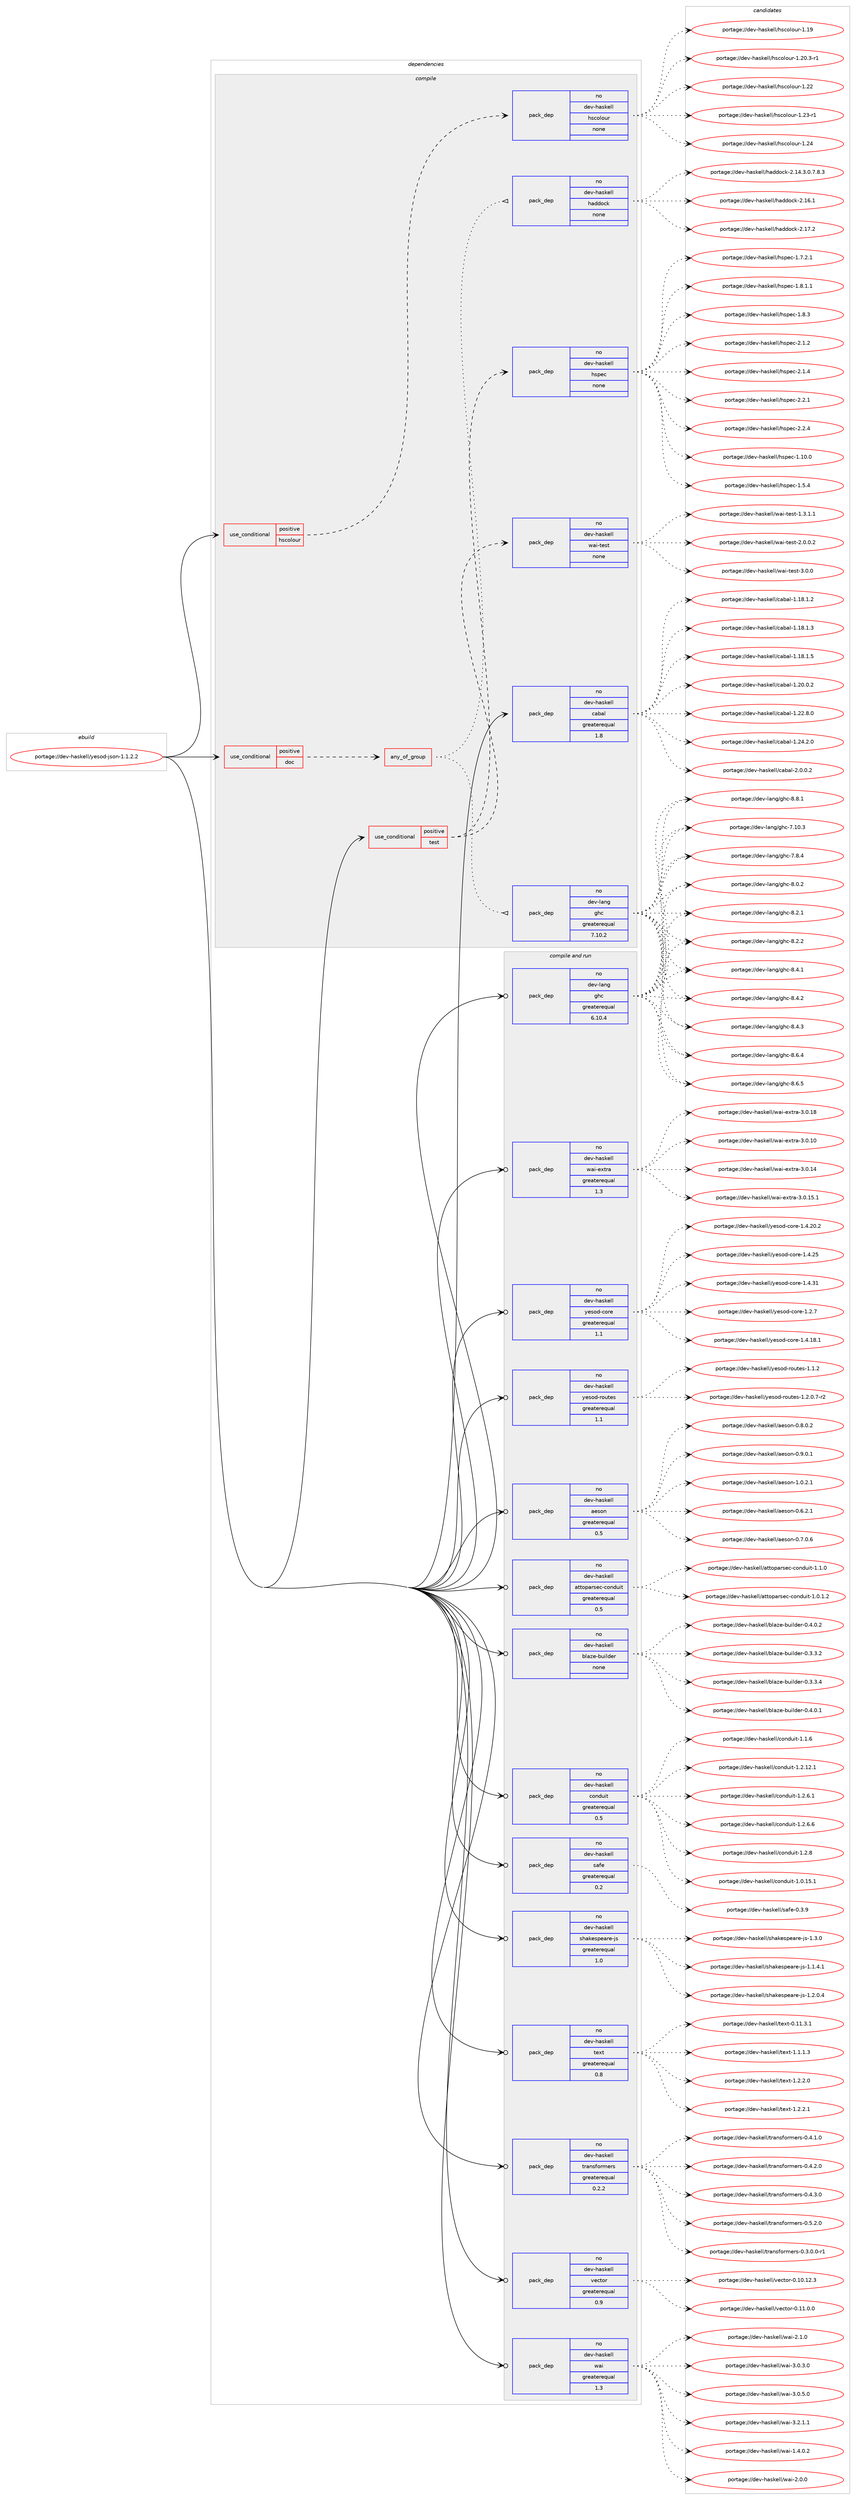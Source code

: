 digraph prolog {

# *************
# Graph options
# *************

newrank=true;
concentrate=true;
compound=true;
graph [rankdir=LR,fontname=Helvetica,fontsize=10,ranksep=1.5];#, ranksep=2.5, nodesep=0.2];
edge  [arrowhead=vee];
node  [fontname=Helvetica,fontsize=10];

# **********
# The ebuild
# **********

subgraph cluster_leftcol {
color=gray;
rank=same;
label=<<i>ebuild</i>>;
id [label="portage://dev-haskell/yesod-json-1.1.2.2", color=red, width=4, href="../dev-haskell/yesod-json-1.1.2.2.svg"];
}

# ****************
# The dependencies
# ****************

subgraph cluster_midcol {
color=gray;
label=<<i>dependencies</i>>;
subgraph cluster_compile {
fillcolor="#eeeeee";
style=filled;
label=<<i>compile</i>>;
subgraph cond17822 {
dependency84890 [label=<<TABLE BORDER="0" CELLBORDER="1" CELLSPACING="0" CELLPADDING="4"><TR><TD ROWSPAN="3" CELLPADDING="10">use_conditional</TD></TR><TR><TD>positive</TD></TR><TR><TD>doc</TD></TR></TABLE>>, shape=none, color=red];
subgraph any2623 {
dependency84891 [label=<<TABLE BORDER="0" CELLBORDER="1" CELLSPACING="0" CELLPADDING="4"><TR><TD CELLPADDING="10">any_of_group</TD></TR></TABLE>>, shape=none, color=red];subgraph pack64388 {
dependency84892 [label=<<TABLE BORDER="0" CELLBORDER="1" CELLSPACING="0" CELLPADDING="4" WIDTH="220"><TR><TD ROWSPAN="6" CELLPADDING="30">pack_dep</TD></TR><TR><TD WIDTH="110">no</TD></TR><TR><TD>dev-haskell</TD></TR><TR><TD>haddock</TD></TR><TR><TD>none</TD></TR><TR><TD></TD></TR></TABLE>>, shape=none, color=blue];
}
dependency84891:e -> dependency84892:w [weight=20,style="dotted",arrowhead="oinv"];
subgraph pack64389 {
dependency84893 [label=<<TABLE BORDER="0" CELLBORDER="1" CELLSPACING="0" CELLPADDING="4" WIDTH="220"><TR><TD ROWSPAN="6" CELLPADDING="30">pack_dep</TD></TR><TR><TD WIDTH="110">no</TD></TR><TR><TD>dev-lang</TD></TR><TR><TD>ghc</TD></TR><TR><TD>greaterequal</TD></TR><TR><TD>7.10.2</TD></TR></TABLE>>, shape=none, color=blue];
}
dependency84891:e -> dependency84893:w [weight=20,style="dotted",arrowhead="oinv"];
}
dependency84890:e -> dependency84891:w [weight=20,style="dashed",arrowhead="vee"];
}
id:e -> dependency84890:w [weight=20,style="solid",arrowhead="vee"];
subgraph cond17823 {
dependency84894 [label=<<TABLE BORDER="0" CELLBORDER="1" CELLSPACING="0" CELLPADDING="4"><TR><TD ROWSPAN="3" CELLPADDING="10">use_conditional</TD></TR><TR><TD>positive</TD></TR><TR><TD>hscolour</TD></TR></TABLE>>, shape=none, color=red];
subgraph pack64390 {
dependency84895 [label=<<TABLE BORDER="0" CELLBORDER="1" CELLSPACING="0" CELLPADDING="4" WIDTH="220"><TR><TD ROWSPAN="6" CELLPADDING="30">pack_dep</TD></TR><TR><TD WIDTH="110">no</TD></TR><TR><TD>dev-haskell</TD></TR><TR><TD>hscolour</TD></TR><TR><TD>none</TD></TR><TR><TD></TD></TR></TABLE>>, shape=none, color=blue];
}
dependency84894:e -> dependency84895:w [weight=20,style="dashed",arrowhead="vee"];
}
id:e -> dependency84894:w [weight=20,style="solid",arrowhead="vee"];
subgraph cond17824 {
dependency84896 [label=<<TABLE BORDER="0" CELLBORDER="1" CELLSPACING="0" CELLPADDING="4"><TR><TD ROWSPAN="3" CELLPADDING="10">use_conditional</TD></TR><TR><TD>positive</TD></TR><TR><TD>test</TD></TR></TABLE>>, shape=none, color=red];
subgraph pack64391 {
dependency84897 [label=<<TABLE BORDER="0" CELLBORDER="1" CELLSPACING="0" CELLPADDING="4" WIDTH="220"><TR><TD ROWSPAN="6" CELLPADDING="30">pack_dep</TD></TR><TR><TD WIDTH="110">no</TD></TR><TR><TD>dev-haskell</TD></TR><TR><TD>hspec</TD></TR><TR><TD>none</TD></TR><TR><TD></TD></TR></TABLE>>, shape=none, color=blue];
}
dependency84896:e -> dependency84897:w [weight=20,style="dashed",arrowhead="vee"];
subgraph pack64392 {
dependency84898 [label=<<TABLE BORDER="0" CELLBORDER="1" CELLSPACING="0" CELLPADDING="4" WIDTH="220"><TR><TD ROWSPAN="6" CELLPADDING="30">pack_dep</TD></TR><TR><TD WIDTH="110">no</TD></TR><TR><TD>dev-haskell</TD></TR><TR><TD>wai-test</TD></TR><TR><TD>none</TD></TR><TR><TD></TD></TR></TABLE>>, shape=none, color=blue];
}
dependency84896:e -> dependency84898:w [weight=20,style="dashed",arrowhead="vee"];
}
id:e -> dependency84896:w [weight=20,style="solid",arrowhead="vee"];
subgraph pack64393 {
dependency84899 [label=<<TABLE BORDER="0" CELLBORDER="1" CELLSPACING="0" CELLPADDING="4" WIDTH="220"><TR><TD ROWSPAN="6" CELLPADDING="30">pack_dep</TD></TR><TR><TD WIDTH="110">no</TD></TR><TR><TD>dev-haskell</TD></TR><TR><TD>cabal</TD></TR><TR><TD>greaterequal</TD></TR><TR><TD>1.8</TD></TR></TABLE>>, shape=none, color=blue];
}
id:e -> dependency84899:w [weight=20,style="solid",arrowhead="vee"];
}
subgraph cluster_compileandrun {
fillcolor="#eeeeee";
style=filled;
label=<<i>compile and run</i>>;
subgraph pack64394 {
dependency84900 [label=<<TABLE BORDER="0" CELLBORDER="1" CELLSPACING="0" CELLPADDING="4" WIDTH="220"><TR><TD ROWSPAN="6" CELLPADDING="30">pack_dep</TD></TR><TR><TD WIDTH="110">no</TD></TR><TR><TD>dev-haskell</TD></TR><TR><TD>aeson</TD></TR><TR><TD>greaterequal</TD></TR><TR><TD>0.5</TD></TR></TABLE>>, shape=none, color=blue];
}
id:e -> dependency84900:w [weight=20,style="solid",arrowhead="odotvee"];
subgraph pack64395 {
dependency84901 [label=<<TABLE BORDER="0" CELLBORDER="1" CELLSPACING="0" CELLPADDING="4" WIDTH="220"><TR><TD ROWSPAN="6" CELLPADDING="30">pack_dep</TD></TR><TR><TD WIDTH="110">no</TD></TR><TR><TD>dev-haskell</TD></TR><TR><TD>attoparsec-conduit</TD></TR><TR><TD>greaterequal</TD></TR><TR><TD>0.5</TD></TR></TABLE>>, shape=none, color=blue];
}
id:e -> dependency84901:w [weight=20,style="solid",arrowhead="odotvee"];
subgraph pack64396 {
dependency84902 [label=<<TABLE BORDER="0" CELLBORDER="1" CELLSPACING="0" CELLPADDING="4" WIDTH="220"><TR><TD ROWSPAN="6" CELLPADDING="30">pack_dep</TD></TR><TR><TD WIDTH="110">no</TD></TR><TR><TD>dev-haskell</TD></TR><TR><TD>blaze-builder</TD></TR><TR><TD>none</TD></TR><TR><TD></TD></TR></TABLE>>, shape=none, color=blue];
}
id:e -> dependency84902:w [weight=20,style="solid",arrowhead="odotvee"];
subgraph pack64397 {
dependency84903 [label=<<TABLE BORDER="0" CELLBORDER="1" CELLSPACING="0" CELLPADDING="4" WIDTH="220"><TR><TD ROWSPAN="6" CELLPADDING="30">pack_dep</TD></TR><TR><TD WIDTH="110">no</TD></TR><TR><TD>dev-haskell</TD></TR><TR><TD>conduit</TD></TR><TR><TD>greaterequal</TD></TR><TR><TD>0.5</TD></TR></TABLE>>, shape=none, color=blue];
}
id:e -> dependency84903:w [weight=20,style="solid",arrowhead="odotvee"];
subgraph pack64398 {
dependency84904 [label=<<TABLE BORDER="0" CELLBORDER="1" CELLSPACING="0" CELLPADDING="4" WIDTH="220"><TR><TD ROWSPAN="6" CELLPADDING="30">pack_dep</TD></TR><TR><TD WIDTH="110">no</TD></TR><TR><TD>dev-haskell</TD></TR><TR><TD>safe</TD></TR><TR><TD>greaterequal</TD></TR><TR><TD>0.2</TD></TR></TABLE>>, shape=none, color=blue];
}
id:e -> dependency84904:w [weight=20,style="solid",arrowhead="odotvee"];
subgraph pack64399 {
dependency84905 [label=<<TABLE BORDER="0" CELLBORDER="1" CELLSPACING="0" CELLPADDING="4" WIDTH="220"><TR><TD ROWSPAN="6" CELLPADDING="30">pack_dep</TD></TR><TR><TD WIDTH="110">no</TD></TR><TR><TD>dev-haskell</TD></TR><TR><TD>shakespeare-js</TD></TR><TR><TD>greaterequal</TD></TR><TR><TD>1.0</TD></TR></TABLE>>, shape=none, color=blue];
}
id:e -> dependency84905:w [weight=20,style="solid",arrowhead="odotvee"];
subgraph pack64400 {
dependency84906 [label=<<TABLE BORDER="0" CELLBORDER="1" CELLSPACING="0" CELLPADDING="4" WIDTH="220"><TR><TD ROWSPAN="6" CELLPADDING="30">pack_dep</TD></TR><TR><TD WIDTH="110">no</TD></TR><TR><TD>dev-haskell</TD></TR><TR><TD>text</TD></TR><TR><TD>greaterequal</TD></TR><TR><TD>0.8</TD></TR></TABLE>>, shape=none, color=blue];
}
id:e -> dependency84906:w [weight=20,style="solid",arrowhead="odotvee"];
subgraph pack64401 {
dependency84907 [label=<<TABLE BORDER="0" CELLBORDER="1" CELLSPACING="0" CELLPADDING="4" WIDTH="220"><TR><TD ROWSPAN="6" CELLPADDING="30">pack_dep</TD></TR><TR><TD WIDTH="110">no</TD></TR><TR><TD>dev-haskell</TD></TR><TR><TD>transformers</TD></TR><TR><TD>greaterequal</TD></TR><TR><TD>0.2.2</TD></TR></TABLE>>, shape=none, color=blue];
}
id:e -> dependency84907:w [weight=20,style="solid",arrowhead="odotvee"];
subgraph pack64402 {
dependency84908 [label=<<TABLE BORDER="0" CELLBORDER="1" CELLSPACING="0" CELLPADDING="4" WIDTH="220"><TR><TD ROWSPAN="6" CELLPADDING="30">pack_dep</TD></TR><TR><TD WIDTH="110">no</TD></TR><TR><TD>dev-haskell</TD></TR><TR><TD>vector</TD></TR><TR><TD>greaterequal</TD></TR><TR><TD>0.9</TD></TR></TABLE>>, shape=none, color=blue];
}
id:e -> dependency84908:w [weight=20,style="solid",arrowhead="odotvee"];
subgraph pack64403 {
dependency84909 [label=<<TABLE BORDER="0" CELLBORDER="1" CELLSPACING="0" CELLPADDING="4" WIDTH="220"><TR><TD ROWSPAN="6" CELLPADDING="30">pack_dep</TD></TR><TR><TD WIDTH="110">no</TD></TR><TR><TD>dev-haskell</TD></TR><TR><TD>wai</TD></TR><TR><TD>greaterequal</TD></TR><TR><TD>1.3</TD></TR></TABLE>>, shape=none, color=blue];
}
id:e -> dependency84909:w [weight=20,style="solid",arrowhead="odotvee"];
subgraph pack64404 {
dependency84910 [label=<<TABLE BORDER="0" CELLBORDER="1" CELLSPACING="0" CELLPADDING="4" WIDTH="220"><TR><TD ROWSPAN="6" CELLPADDING="30">pack_dep</TD></TR><TR><TD WIDTH="110">no</TD></TR><TR><TD>dev-haskell</TD></TR><TR><TD>wai-extra</TD></TR><TR><TD>greaterequal</TD></TR><TR><TD>1.3</TD></TR></TABLE>>, shape=none, color=blue];
}
id:e -> dependency84910:w [weight=20,style="solid",arrowhead="odotvee"];
subgraph pack64405 {
dependency84911 [label=<<TABLE BORDER="0" CELLBORDER="1" CELLSPACING="0" CELLPADDING="4" WIDTH="220"><TR><TD ROWSPAN="6" CELLPADDING="30">pack_dep</TD></TR><TR><TD WIDTH="110">no</TD></TR><TR><TD>dev-haskell</TD></TR><TR><TD>yesod-core</TD></TR><TR><TD>greaterequal</TD></TR><TR><TD>1.1</TD></TR></TABLE>>, shape=none, color=blue];
}
id:e -> dependency84911:w [weight=20,style="solid",arrowhead="odotvee"];
subgraph pack64406 {
dependency84912 [label=<<TABLE BORDER="0" CELLBORDER="1" CELLSPACING="0" CELLPADDING="4" WIDTH="220"><TR><TD ROWSPAN="6" CELLPADDING="30">pack_dep</TD></TR><TR><TD WIDTH="110">no</TD></TR><TR><TD>dev-haskell</TD></TR><TR><TD>yesod-routes</TD></TR><TR><TD>greaterequal</TD></TR><TR><TD>1.1</TD></TR></TABLE>>, shape=none, color=blue];
}
id:e -> dependency84912:w [weight=20,style="solid",arrowhead="odotvee"];
subgraph pack64407 {
dependency84913 [label=<<TABLE BORDER="0" CELLBORDER="1" CELLSPACING="0" CELLPADDING="4" WIDTH="220"><TR><TD ROWSPAN="6" CELLPADDING="30">pack_dep</TD></TR><TR><TD WIDTH="110">no</TD></TR><TR><TD>dev-lang</TD></TR><TR><TD>ghc</TD></TR><TR><TD>greaterequal</TD></TR><TR><TD>6.10.4</TD></TR></TABLE>>, shape=none, color=blue];
}
id:e -> dependency84913:w [weight=20,style="solid",arrowhead="odotvee"];
}
subgraph cluster_run {
fillcolor="#eeeeee";
style=filled;
label=<<i>run</i>>;
}
}

# **************
# The candidates
# **************

subgraph cluster_choices {
rank=same;
color=gray;
label=<<i>candidates</i>>;

subgraph choice64388 {
color=black;
nodesep=1;
choiceportage1001011184510497115107101108108471049710010011199107455046495246514648465546564651 [label="portage://dev-haskell/haddock-2.14.3.0.7.8.3", color=red, width=4,href="../dev-haskell/haddock-2.14.3.0.7.8.3.svg"];
choiceportage100101118451049711510710110810847104971001001119910745504649544649 [label="portage://dev-haskell/haddock-2.16.1", color=red, width=4,href="../dev-haskell/haddock-2.16.1.svg"];
choiceportage100101118451049711510710110810847104971001001119910745504649554650 [label="portage://dev-haskell/haddock-2.17.2", color=red, width=4,href="../dev-haskell/haddock-2.17.2.svg"];
dependency84892:e -> choiceportage1001011184510497115107101108108471049710010011199107455046495246514648465546564651:w [style=dotted,weight="100"];
dependency84892:e -> choiceportage100101118451049711510710110810847104971001001119910745504649544649:w [style=dotted,weight="100"];
dependency84892:e -> choiceportage100101118451049711510710110810847104971001001119910745504649554650:w [style=dotted,weight="100"];
}
subgraph choice64389 {
color=black;
nodesep=1;
choiceportage1001011184510897110103471031049945554649484651 [label="portage://dev-lang/ghc-7.10.3", color=red, width=4,href="../dev-lang/ghc-7.10.3.svg"];
choiceportage10010111845108971101034710310499455546564652 [label="portage://dev-lang/ghc-7.8.4", color=red, width=4,href="../dev-lang/ghc-7.8.4.svg"];
choiceportage10010111845108971101034710310499455646484650 [label="portage://dev-lang/ghc-8.0.2", color=red, width=4,href="../dev-lang/ghc-8.0.2.svg"];
choiceportage10010111845108971101034710310499455646504649 [label="portage://dev-lang/ghc-8.2.1", color=red, width=4,href="../dev-lang/ghc-8.2.1.svg"];
choiceportage10010111845108971101034710310499455646504650 [label="portage://dev-lang/ghc-8.2.2", color=red, width=4,href="../dev-lang/ghc-8.2.2.svg"];
choiceportage10010111845108971101034710310499455646524649 [label="portage://dev-lang/ghc-8.4.1", color=red, width=4,href="../dev-lang/ghc-8.4.1.svg"];
choiceportage10010111845108971101034710310499455646524650 [label="portage://dev-lang/ghc-8.4.2", color=red, width=4,href="../dev-lang/ghc-8.4.2.svg"];
choiceportage10010111845108971101034710310499455646524651 [label="portage://dev-lang/ghc-8.4.3", color=red, width=4,href="../dev-lang/ghc-8.4.3.svg"];
choiceportage10010111845108971101034710310499455646544652 [label="portage://dev-lang/ghc-8.6.4", color=red, width=4,href="../dev-lang/ghc-8.6.4.svg"];
choiceportage10010111845108971101034710310499455646544653 [label="portage://dev-lang/ghc-8.6.5", color=red, width=4,href="../dev-lang/ghc-8.6.5.svg"];
choiceportage10010111845108971101034710310499455646564649 [label="portage://dev-lang/ghc-8.8.1", color=red, width=4,href="../dev-lang/ghc-8.8.1.svg"];
dependency84893:e -> choiceportage1001011184510897110103471031049945554649484651:w [style=dotted,weight="100"];
dependency84893:e -> choiceportage10010111845108971101034710310499455546564652:w [style=dotted,weight="100"];
dependency84893:e -> choiceportage10010111845108971101034710310499455646484650:w [style=dotted,weight="100"];
dependency84893:e -> choiceportage10010111845108971101034710310499455646504649:w [style=dotted,weight="100"];
dependency84893:e -> choiceportage10010111845108971101034710310499455646504650:w [style=dotted,weight="100"];
dependency84893:e -> choiceportage10010111845108971101034710310499455646524649:w [style=dotted,weight="100"];
dependency84893:e -> choiceportage10010111845108971101034710310499455646524650:w [style=dotted,weight="100"];
dependency84893:e -> choiceportage10010111845108971101034710310499455646524651:w [style=dotted,weight="100"];
dependency84893:e -> choiceportage10010111845108971101034710310499455646544652:w [style=dotted,weight="100"];
dependency84893:e -> choiceportage10010111845108971101034710310499455646544653:w [style=dotted,weight="100"];
dependency84893:e -> choiceportage10010111845108971101034710310499455646564649:w [style=dotted,weight="100"];
}
subgraph choice64390 {
color=black;
nodesep=1;
choiceportage100101118451049711510710110810847104115991111081111171144549464957 [label="portage://dev-haskell/hscolour-1.19", color=red, width=4,href="../dev-haskell/hscolour-1.19.svg"];
choiceportage10010111845104971151071011081084710411599111108111117114454946504846514511449 [label="portage://dev-haskell/hscolour-1.20.3-r1", color=red, width=4,href="../dev-haskell/hscolour-1.20.3-r1.svg"];
choiceportage100101118451049711510710110810847104115991111081111171144549465050 [label="portage://dev-haskell/hscolour-1.22", color=red, width=4,href="../dev-haskell/hscolour-1.22.svg"];
choiceportage1001011184510497115107101108108471041159911110811111711445494650514511449 [label="portage://dev-haskell/hscolour-1.23-r1", color=red, width=4,href="../dev-haskell/hscolour-1.23-r1.svg"];
choiceportage100101118451049711510710110810847104115991111081111171144549465052 [label="portage://dev-haskell/hscolour-1.24", color=red, width=4,href="../dev-haskell/hscolour-1.24.svg"];
dependency84895:e -> choiceportage100101118451049711510710110810847104115991111081111171144549464957:w [style=dotted,weight="100"];
dependency84895:e -> choiceportage10010111845104971151071011081084710411599111108111117114454946504846514511449:w [style=dotted,weight="100"];
dependency84895:e -> choiceportage100101118451049711510710110810847104115991111081111171144549465050:w [style=dotted,weight="100"];
dependency84895:e -> choiceportage1001011184510497115107101108108471041159911110811111711445494650514511449:w [style=dotted,weight="100"];
dependency84895:e -> choiceportage100101118451049711510710110810847104115991111081111171144549465052:w [style=dotted,weight="100"];
}
subgraph choice64391 {
color=black;
nodesep=1;
choiceportage1001011184510497115107101108108471041151121019945494649484648 [label="portage://dev-haskell/hspec-1.10.0", color=red, width=4,href="../dev-haskell/hspec-1.10.0.svg"];
choiceportage10010111845104971151071011081084710411511210199454946534652 [label="portage://dev-haskell/hspec-1.5.4", color=red, width=4,href="../dev-haskell/hspec-1.5.4.svg"];
choiceportage100101118451049711510710110810847104115112101994549465546504649 [label="portage://dev-haskell/hspec-1.7.2.1", color=red, width=4,href="../dev-haskell/hspec-1.7.2.1.svg"];
choiceportage100101118451049711510710110810847104115112101994549465646494649 [label="portage://dev-haskell/hspec-1.8.1.1", color=red, width=4,href="../dev-haskell/hspec-1.8.1.1.svg"];
choiceportage10010111845104971151071011081084710411511210199454946564651 [label="portage://dev-haskell/hspec-1.8.3", color=red, width=4,href="../dev-haskell/hspec-1.8.3.svg"];
choiceportage10010111845104971151071011081084710411511210199455046494650 [label="portage://dev-haskell/hspec-2.1.2", color=red, width=4,href="../dev-haskell/hspec-2.1.2.svg"];
choiceportage10010111845104971151071011081084710411511210199455046494652 [label="portage://dev-haskell/hspec-2.1.4", color=red, width=4,href="../dev-haskell/hspec-2.1.4.svg"];
choiceportage10010111845104971151071011081084710411511210199455046504649 [label="portage://dev-haskell/hspec-2.2.1", color=red, width=4,href="../dev-haskell/hspec-2.2.1.svg"];
choiceportage10010111845104971151071011081084710411511210199455046504652 [label="portage://dev-haskell/hspec-2.2.4", color=red, width=4,href="../dev-haskell/hspec-2.2.4.svg"];
dependency84897:e -> choiceportage1001011184510497115107101108108471041151121019945494649484648:w [style=dotted,weight="100"];
dependency84897:e -> choiceportage10010111845104971151071011081084710411511210199454946534652:w [style=dotted,weight="100"];
dependency84897:e -> choiceportage100101118451049711510710110810847104115112101994549465546504649:w [style=dotted,weight="100"];
dependency84897:e -> choiceportage100101118451049711510710110810847104115112101994549465646494649:w [style=dotted,weight="100"];
dependency84897:e -> choiceportage10010111845104971151071011081084710411511210199454946564651:w [style=dotted,weight="100"];
dependency84897:e -> choiceportage10010111845104971151071011081084710411511210199455046494650:w [style=dotted,weight="100"];
dependency84897:e -> choiceportage10010111845104971151071011081084710411511210199455046494652:w [style=dotted,weight="100"];
dependency84897:e -> choiceportage10010111845104971151071011081084710411511210199455046504649:w [style=dotted,weight="100"];
dependency84897:e -> choiceportage10010111845104971151071011081084710411511210199455046504652:w [style=dotted,weight="100"];
}
subgraph choice64392 {
color=black;
nodesep=1;
choiceportage10010111845104971151071011081084711997105451161011151164549465146494649 [label="portage://dev-haskell/wai-test-1.3.1.1", color=red, width=4,href="../dev-haskell/wai-test-1.3.1.1.svg"];
choiceportage10010111845104971151071011081084711997105451161011151164550464846484650 [label="portage://dev-haskell/wai-test-2.0.0.2", color=red, width=4,href="../dev-haskell/wai-test-2.0.0.2.svg"];
choiceportage1001011184510497115107101108108471199710545116101115116455146484648 [label="portage://dev-haskell/wai-test-3.0.0", color=red, width=4,href="../dev-haskell/wai-test-3.0.0.svg"];
dependency84898:e -> choiceportage10010111845104971151071011081084711997105451161011151164549465146494649:w [style=dotted,weight="100"];
dependency84898:e -> choiceportage10010111845104971151071011081084711997105451161011151164550464846484650:w [style=dotted,weight="100"];
dependency84898:e -> choiceportage1001011184510497115107101108108471199710545116101115116455146484648:w [style=dotted,weight="100"];
}
subgraph choice64393 {
color=black;
nodesep=1;
choiceportage10010111845104971151071011081084799979897108454946495646494650 [label="portage://dev-haskell/cabal-1.18.1.2", color=red, width=4,href="../dev-haskell/cabal-1.18.1.2.svg"];
choiceportage10010111845104971151071011081084799979897108454946495646494651 [label="portage://dev-haskell/cabal-1.18.1.3", color=red, width=4,href="../dev-haskell/cabal-1.18.1.3.svg"];
choiceportage10010111845104971151071011081084799979897108454946495646494653 [label="portage://dev-haskell/cabal-1.18.1.5", color=red, width=4,href="../dev-haskell/cabal-1.18.1.5.svg"];
choiceportage10010111845104971151071011081084799979897108454946504846484650 [label="portage://dev-haskell/cabal-1.20.0.2", color=red, width=4,href="../dev-haskell/cabal-1.20.0.2.svg"];
choiceportage10010111845104971151071011081084799979897108454946505046564648 [label="portage://dev-haskell/cabal-1.22.8.0", color=red, width=4,href="../dev-haskell/cabal-1.22.8.0.svg"];
choiceportage10010111845104971151071011081084799979897108454946505246504648 [label="portage://dev-haskell/cabal-1.24.2.0", color=red, width=4,href="../dev-haskell/cabal-1.24.2.0.svg"];
choiceportage100101118451049711510710110810847999798971084550464846484650 [label="portage://dev-haskell/cabal-2.0.0.2", color=red, width=4,href="../dev-haskell/cabal-2.0.0.2.svg"];
dependency84899:e -> choiceportage10010111845104971151071011081084799979897108454946495646494650:w [style=dotted,weight="100"];
dependency84899:e -> choiceportage10010111845104971151071011081084799979897108454946495646494651:w [style=dotted,weight="100"];
dependency84899:e -> choiceportage10010111845104971151071011081084799979897108454946495646494653:w [style=dotted,weight="100"];
dependency84899:e -> choiceportage10010111845104971151071011081084799979897108454946504846484650:w [style=dotted,weight="100"];
dependency84899:e -> choiceportage10010111845104971151071011081084799979897108454946505046564648:w [style=dotted,weight="100"];
dependency84899:e -> choiceportage10010111845104971151071011081084799979897108454946505246504648:w [style=dotted,weight="100"];
dependency84899:e -> choiceportage100101118451049711510710110810847999798971084550464846484650:w [style=dotted,weight="100"];
}
subgraph choice64394 {
color=black;
nodesep=1;
choiceportage100101118451049711510710110810847971011151111104548465446504649 [label="portage://dev-haskell/aeson-0.6.2.1", color=red, width=4,href="../dev-haskell/aeson-0.6.2.1.svg"];
choiceportage100101118451049711510710110810847971011151111104548465546484654 [label="portage://dev-haskell/aeson-0.7.0.6", color=red, width=4,href="../dev-haskell/aeson-0.7.0.6.svg"];
choiceportage100101118451049711510710110810847971011151111104548465646484650 [label="portage://dev-haskell/aeson-0.8.0.2", color=red, width=4,href="../dev-haskell/aeson-0.8.0.2.svg"];
choiceportage100101118451049711510710110810847971011151111104548465746484649 [label="portage://dev-haskell/aeson-0.9.0.1", color=red, width=4,href="../dev-haskell/aeson-0.9.0.1.svg"];
choiceportage100101118451049711510710110810847971011151111104549464846504649 [label="portage://dev-haskell/aeson-1.0.2.1", color=red, width=4,href="../dev-haskell/aeson-1.0.2.1.svg"];
dependency84900:e -> choiceportage100101118451049711510710110810847971011151111104548465446504649:w [style=dotted,weight="100"];
dependency84900:e -> choiceportage100101118451049711510710110810847971011151111104548465546484654:w [style=dotted,weight="100"];
dependency84900:e -> choiceportage100101118451049711510710110810847971011151111104548465646484650:w [style=dotted,weight="100"];
dependency84900:e -> choiceportage100101118451049711510710110810847971011151111104548465746484649:w [style=dotted,weight="100"];
dependency84900:e -> choiceportage100101118451049711510710110810847971011151111104549464846504649:w [style=dotted,weight="100"];
}
subgraph choice64395 {
color=black;
nodesep=1;
choiceportage10010111845104971151071011081084797116116111112971141151019945991111101001171051164549464846494650 [label="portage://dev-haskell/attoparsec-conduit-1.0.1.2", color=red, width=4,href="../dev-haskell/attoparsec-conduit-1.0.1.2.svg"];
choiceportage1001011184510497115107101108108479711611611111297114115101994599111110100117105116454946494648 [label="portage://dev-haskell/attoparsec-conduit-1.1.0", color=red, width=4,href="../dev-haskell/attoparsec-conduit-1.1.0.svg"];
dependency84901:e -> choiceportage10010111845104971151071011081084797116116111112971141151019945991111101001171051164549464846494650:w [style=dotted,weight="100"];
dependency84901:e -> choiceportage1001011184510497115107101108108479711611611111297114115101994599111110100117105116454946494648:w [style=dotted,weight="100"];
}
subgraph choice64396 {
color=black;
nodesep=1;
choiceportage100101118451049711510710110810847981089712210145981171051081001011144548465146514650 [label="portage://dev-haskell/blaze-builder-0.3.3.2", color=red, width=4,href="../dev-haskell/blaze-builder-0.3.3.2.svg"];
choiceportage100101118451049711510710110810847981089712210145981171051081001011144548465146514652 [label="portage://dev-haskell/blaze-builder-0.3.3.4", color=red, width=4,href="../dev-haskell/blaze-builder-0.3.3.4.svg"];
choiceportage100101118451049711510710110810847981089712210145981171051081001011144548465246484649 [label="portage://dev-haskell/blaze-builder-0.4.0.1", color=red, width=4,href="../dev-haskell/blaze-builder-0.4.0.1.svg"];
choiceportage100101118451049711510710110810847981089712210145981171051081001011144548465246484650 [label="portage://dev-haskell/blaze-builder-0.4.0.2", color=red, width=4,href="../dev-haskell/blaze-builder-0.4.0.2.svg"];
dependency84902:e -> choiceportage100101118451049711510710110810847981089712210145981171051081001011144548465146514650:w [style=dotted,weight="100"];
dependency84902:e -> choiceportage100101118451049711510710110810847981089712210145981171051081001011144548465146514652:w [style=dotted,weight="100"];
dependency84902:e -> choiceportage100101118451049711510710110810847981089712210145981171051081001011144548465246484649:w [style=dotted,weight="100"];
dependency84902:e -> choiceportage100101118451049711510710110810847981089712210145981171051081001011144548465246484650:w [style=dotted,weight="100"];
}
subgraph choice64397 {
color=black;
nodesep=1;
choiceportage10010111845104971151071011081084799111110100117105116454946484649534649 [label="portage://dev-haskell/conduit-1.0.15.1", color=red, width=4,href="../dev-haskell/conduit-1.0.15.1.svg"];
choiceportage10010111845104971151071011081084799111110100117105116454946494654 [label="portage://dev-haskell/conduit-1.1.6", color=red, width=4,href="../dev-haskell/conduit-1.1.6.svg"];
choiceportage10010111845104971151071011081084799111110100117105116454946504649504649 [label="portage://dev-haskell/conduit-1.2.12.1", color=red, width=4,href="../dev-haskell/conduit-1.2.12.1.svg"];
choiceportage100101118451049711510710110810847991111101001171051164549465046544649 [label="portage://dev-haskell/conduit-1.2.6.1", color=red, width=4,href="../dev-haskell/conduit-1.2.6.1.svg"];
choiceportage100101118451049711510710110810847991111101001171051164549465046544654 [label="portage://dev-haskell/conduit-1.2.6.6", color=red, width=4,href="../dev-haskell/conduit-1.2.6.6.svg"];
choiceportage10010111845104971151071011081084799111110100117105116454946504656 [label="portage://dev-haskell/conduit-1.2.8", color=red, width=4,href="../dev-haskell/conduit-1.2.8.svg"];
dependency84903:e -> choiceportage10010111845104971151071011081084799111110100117105116454946484649534649:w [style=dotted,weight="100"];
dependency84903:e -> choiceportage10010111845104971151071011081084799111110100117105116454946494654:w [style=dotted,weight="100"];
dependency84903:e -> choiceportage10010111845104971151071011081084799111110100117105116454946504649504649:w [style=dotted,weight="100"];
dependency84903:e -> choiceportage100101118451049711510710110810847991111101001171051164549465046544649:w [style=dotted,weight="100"];
dependency84903:e -> choiceportage100101118451049711510710110810847991111101001171051164549465046544654:w [style=dotted,weight="100"];
dependency84903:e -> choiceportage10010111845104971151071011081084799111110100117105116454946504656:w [style=dotted,weight="100"];
}
subgraph choice64398 {
color=black;
nodesep=1;
choiceportage10010111845104971151071011081084711597102101454846514657 [label="portage://dev-haskell/safe-0.3.9", color=red, width=4,href="../dev-haskell/safe-0.3.9.svg"];
dependency84904:e -> choiceportage10010111845104971151071011081084711597102101454846514657:w [style=dotted,weight="100"];
}
subgraph choice64399 {
color=black;
nodesep=1;
choiceportage1001011184510497115107101108108471151049710710111511210197114101451061154549464946524649 [label="portage://dev-haskell/shakespeare-js-1.1.4.1", color=red, width=4,href="../dev-haskell/shakespeare-js-1.1.4.1.svg"];
choiceportage1001011184510497115107101108108471151049710710111511210197114101451061154549465046484652 [label="portage://dev-haskell/shakespeare-js-1.2.0.4", color=red, width=4,href="../dev-haskell/shakespeare-js-1.2.0.4.svg"];
choiceportage100101118451049711510710110810847115104971071011151121019711410145106115454946514648 [label="portage://dev-haskell/shakespeare-js-1.3.0", color=red, width=4,href="../dev-haskell/shakespeare-js-1.3.0.svg"];
dependency84905:e -> choiceportage1001011184510497115107101108108471151049710710111511210197114101451061154549464946524649:w [style=dotted,weight="100"];
dependency84905:e -> choiceportage1001011184510497115107101108108471151049710710111511210197114101451061154549465046484652:w [style=dotted,weight="100"];
dependency84905:e -> choiceportage100101118451049711510710110810847115104971071011151121019711410145106115454946514648:w [style=dotted,weight="100"];
}
subgraph choice64400 {
color=black;
nodesep=1;
choiceportage100101118451049711510710110810847116101120116454846494946514649 [label="portage://dev-haskell/text-0.11.3.1", color=red, width=4,href="../dev-haskell/text-0.11.3.1.svg"];
choiceportage1001011184510497115107101108108471161011201164549464946494651 [label="portage://dev-haskell/text-1.1.1.3", color=red, width=4,href="../dev-haskell/text-1.1.1.3.svg"];
choiceportage1001011184510497115107101108108471161011201164549465046504648 [label="portage://dev-haskell/text-1.2.2.0", color=red, width=4,href="../dev-haskell/text-1.2.2.0.svg"];
choiceportage1001011184510497115107101108108471161011201164549465046504649 [label="portage://dev-haskell/text-1.2.2.1", color=red, width=4,href="../dev-haskell/text-1.2.2.1.svg"];
dependency84906:e -> choiceportage100101118451049711510710110810847116101120116454846494946514649:w [style=dotted,weight="100"];
dependency84906:e -> choiceportage1001011184510497115107101108108471161011201164549464946494651:w [style=dotted,weight="100"];
dependency84906:e -> choiceportage1001011184510497115107101108108471161011201164549465046504648:w [style=dotted,weight="100"];
dependency84906:e -> choiceportage1001011184510497115107101108108471161011201164549465046504649:w [style=dotted,weight="100"];
}
subgraph choice64401 {
color=black;
nodesep=1;
choiceportage1001011184510497115107101108108471161149711011510211111410910111411545484651464846484511449 [label="portage://dev-haskell/transformers-0.3.0.0-r1", color=red, width=4,href="../dev-haskell/transformers-0.3.0.0-r1.svg"];
choiceportage100101118451049711510710110810847116114971101151021111141091011141154548465246494648 [label="portage://dev-haskell/transformers-0.4.1.0", color=red, width=4,href="../dev-haskell/transformers-0.4.1.0.svg"];
choiceportage100101118451049711510710110810847116114971101151021111141091011141154548465246504648 [label="portage://dev-haskell/transformers-0.4.2.0", color=red, width=4,href="../dev-haskell/transformers-0.4.2.0.svg"];
choiceportage100101118451049711510710110810847116114971101151021111141091011141154548465246514648 [label="portage://dev-haskell/transformers-0.4.3.0", color=red, width=4,href="../dev-haskell/transformers-0.4.3.0.svg"];
choiceportage100101118451049711510710110810847116114971101151021111141091011141154548465346504648 [label="portage://dev-haskell/transformers-0.5.2.0", color=red, width=4,href="../dev-haskell/transformers-0.5.2.0.svg"];
dependency84907:e -> choiceportage1001011184510497115107101108108471161149711011510211111410910111411545484651464846484511449:w [style=dotted,weight="100"];
dependency84907:e -> choiceportage100101118451049711510710110810847116114971101151021111141091011141154548465246494648:w [style=dotted,weight="100"];
dependency84907:e -> choiceportage100101118451049711510710110810847116114971101151021111141091011141154548465246504648:w [style=dotted,weight="100"];
dependency84907:e -> choiceportage100101118451049711510710110810847116114971101151021111141091011141154548465246514648:w [style=dotted,weight="100"];
dependency84907:e -> choiceportage100101118451049711510710110810847116114971101151021111141091011141154548465346504648:w [style=dotted,weight="100"];
}
subgraph choice64402 {
color=black;
nodesep=1;
choiceportage1001011184510497115107101108108471181019911611111445484649484649504651 [label="portage://dev-haskell/vector-0.10.12.3", color=red, width=4,href="../dev-haskell/vector-0.10.12.3.svg"];
choiceportage10010111845104971151071011081084711810199116111114454846494946484648 [label="portage://dev-haskell/vector-0.11.0.0", color=red, width=4,href="../dev-haskell/vector-0.11.0.0.svg"];
dependency84908:e -> choiceportage1001011184510497115107101108108471181019911611111445484649484649504651:w [style=dotted,weight="100"];
dependency84908:e -> choiceportage10010111845104971151071011081084711810199116111114454846494946484648:w [style=dotted,weight="100"];
}
subgraph choice64403 {
color=black;
nodesep=1;
choiceportage100101118451049711510710110810847119971054549465246484650 [label="portage://dev-haskell/wai-1.4.0.2", color=red, width=4,href="../dev-haskell/wai-1.4.0.2.svg"];
choiceportage10010111845104971151071011081084711997105455046484648 [label="portage://dev-haskell/wai-2.0.0", color=red, width=4,href="../dev-haskell/wai-2.0.0.svg"];
choiceportage10010111845104971151071011081084711997105455046494648 [label="portage://dev-haskell/wai-2.1.0", color=red, width=4,href="../dev-haskell/wai-2.1.0.svg"];
choiceportage100101118451049711510710110810847119971054551464846514648 [label="portage://dev-haskell/wai-3.0.3.0", color=red, width=4,href="../dev-haskell/wai-3.0.3.0.svg"];
choiceportage100101118451049711510710110810847119971054551464846534648 [label="portage://dev-haskell/wai-3.0.5.0", color=red, width=4,href="../dev-haskell/wai-3.0.5.0.svg"];
choiceportage100101118451049711510710110810847119971054551465046494649 [label="portage://dev-haskell/wai-3.2.1.1", color=red, width=4,href="../dev-haskell/wai-3.2.1.1.svg"];
dependency84909:e -> choiceportage100101118451049711510710110810847119971054549465246484650:w [style=dotted,weight="100"];
dependency84909:e -> choiceportage10010111845104971151071011081084711997105455046484648:w [style=dotted,weight="100"];
dependency84909:e -> choiceportage10010111845104971151071011081084711997105455046494648:w [style=dotted,weight="100"];
dependency84909:e -> choiceportage100101118451049711510710110810847119971054551464846514648:w [style=dotted,weight="100"];
dependency84909:e -> choiceportage100101118451049711510710110810847119971054551464846534648:w [style=dotted,weight="100"];
dependency84909:e -> choiceportage100101118451049711510710110810847119971054551465046494649:w [style=dotted,weight="100"];
}
subgraph choice64404 {
color=black;
nodesep=1;
choiceportage10010111845104971151071011081084711997105451011201161149745514648464948 [label="portage://dev-haskell/wai-extra-3.0.10", color=red, width=4,href="../dev-haskell/wai-extra-3.0.10.svg"];
choiceportage10010111845104971151071011081084711997105451011201161149745514648464952 [label="portage://dev-haskell/wai-extra-3.0.14", color=red, width=4,href="../dev-haskell/wai-extra-3.0.14.svg"];
choiceportage100101118451049711510710110810847119971054510112011611497455146484649534649 [label="portage://dev-haskell/wai-extra-3.0.15.1", color=red, width=4,href="../dev-haskell/wai-extra-3.0.15.1.svg"];
choiceportage10010111845104971151071011081084711997105451011201161149745514648464956 [label="portage://dev-haskell/wai-extra-3.0.18", color=red, width=4,href="../dev-haskell/wai-extra-3.0.18.svg"];
dependency84910:e -> choiceportage10010111845104971151071011081084711997105451011201161149745514648464948:w [style=dotted,weight="100"];
dependency84910:e -> choiceportage10010111845104971151071011081084711997105451011201161149745514648464952:w [style=dotted,weight="100"];
dependency84910:e -> choiceportage100101118451049711510710110810847119971054510112011611497455146484649534649:w [style=dotted,weight="100"];
dependency84910:e -> choiceportage10010111845104971151071011081084711997105451011201161149745514648464956:w [style=dotted,weight="100"];
}
subgraph choice64405 {
color=black;
nodesep=1;
choiceportage1001011184510497115107101108108471211011151111004599111114101454946504655 [label="portage://dev-haskell/yesod-core-1.2.7", color=red, width=4,href="../dev-haskell/yesod-core-1.2.7.svg"];
choiceportage1001011184510497115107101108108471211011151111004599111114101454946524649564649 [label="portage://dev-haskell/yesod-core-1.4.18.1", color=red, width=4,href="../dev-haskell/yesod-core-1.4.18.1.svg"];
choiceportage1001011184510497115107101108108471211011151111004599111114101454946524650484650 [label="portage://dev-haskell/yesod-core-1.4.20.2", color=red, width=4,href="../dev-haskell/yesod-core-1.4.20.2.svg"];
choiceportage100101118451049711510710110810847121101115111100459911111410145494652465053 [label="portage://dev-haskell/yesod-core-1.4.25", color=red, width=4,href="../dev-haskell/yesod-core-1.4.25.svg"];
choiceportage100101118451049711510710110810847121101115111100459911111410145494652465149 [label="portage://dev-haskell/yesod-core-1.4.31", color=red, width=4,href="../dev-haskell/yesod-core-1.4.31.svg"];
dependency84911:e -> choiceportage1001011184510497115107101108108471211011151111004599111114101454946504655:w [style=dotted,weight="100"];
dependency84911:e -> choiceportage1001011184510497115107101108108471211011151111004599111114101454946524649564649:w [style=dotted,weight="100"];
dependency84911:e -> choiceportage1001011184510497115107101108108471211011151111004599111114101454946524650484650:w [style=dotted,weight="100"];
dependency84911:e -> choiceportage100101118451049711510710110810847121101115111100459911111410145494652465053:w [style=dotted,weight="100"];
dependency84911:e -> choiceportage100101118451049711510710110810847121101115111100459911111410145494652465149:w [style=dotted,weight="100"];
}
subgraph choice64406 {
color=black;
nodesep=1;
choiceportage10010111845104971151071011081084712110111511110045114111117116101115454946494650 [label="portage://dev-haskell/yesod-routes-1.1.2", color=red, width=4,href="../dev-haskell/yesod-routes-1.1.2.svg"];
choiceportage1001011184510497115107101108108471211011151111004511411111711610111545494650464846554511450 [label="portage://dev-haskell/yesod-routes-1.2.0.7-r2", color=red, width=4,href="../dev-haskell/yesod-routes-1.2.0.7-r2.svg"];
dependency84912:e -> choiceportage10010111845104971151071011081084712110111511110045114111117116101115454946494650:w [style=dotted,weight="100"];
dependency84912:e -> choiceportage1001011184510497115107101108108471211011151111004511411111711610111545494650464846554511450:w [style=dotted,weight="100"];
}
subgraph choice64407 {
color=black;
nodesep=1;
choiceportage1001011184510897110103471031049945554649484651 [label="portage://dev-lang/ghc-7.10.3", color=red, width=4,href="../dev-lang/ghc-7.10.3.svg"];
choiceportage10010111845108971101034710310499455546564652 [label="portage://dev-lang/ghc-7.8.4", color=red, width=4,href="../dev-lang/ghc-7.8.4.svg"];
choiceportage10010111845108971101034710310499455646484650 [label="portage://dev-lang/ghc-8.0.2", color=red, width=4,href="../dev-lang/ghc-8.0.2.svg"];
choiceportage10010111845108971101034710310499455646504649 [label="portage://dev-lang/ghc-8.2.1", color=red, width=4,href="../dev-lang/ghc-8.2.1.svg"];
choiceportage10010111845108971101034710310499455646504650 [label="portage://dev-lang/ghc-8.2.2", color=red, width=4,href="../dev-lang/ghc-8.2.2.svg"];
choiceportage10010111845108971101034710310499455646524649 [label="portage://dev-lang/ghc-8.4.1", color=red, width=4,href="../dev-lang/ghc-8.4.1.svg"];
choiceportage10010111845108971101034710310499455646524650 [label="portage://dev-lang/ghc-8.4.2", color=red, width=4,href="../dev-lang/ghc-8.4.2.svg"];
choiceportage10010111845108971101034710310499455646524651 [label="portage://dev-lang/ghc-8.4.3", color=red, width=4,href="../dev-lang/ghc-8.4.3.svg"];
choiceportage10010111845108971101034710310499455646544652 [label="portage://dev-lang/ghc-8.6.4", color=red, width=4,href="../dev-lang/ghc-8.6.4.svg"];
choiceportage10010111845108971101034710310499455646544653 [label="portage://dev-lang/ghc-8.6.5", color=red, width=4,href="../dev-lang/ghc-8.6.5.svg"];
choiceportage10010111845108971101034710310499455646564649 [label="portage://dev-lang/ghc-8.8.1", color=red, width=4,href="../dev-lang/ghc-8.8.1.svg"];
dependency84913:e -> choiceportage1001011184510897110103471031049945554649484651:w [style=dotted,weight="100"];
dependency84913:e -> choiceportage10010111845108971101034710310499455546564652:w [style=dotted,weight="100"];
dependency84913:e -> choiceportage10010111845108971101034710310499455646484650:w [style=dotted,weight="100"];
dependency84913:e -> choiceportage10010111845108971101034710310499455646504649:w [style=dotted,weight="100"];
dependency84913:e -> choiceportage10010111845108971101034710310499455646504650:w [style=dotted,weight="100"];
dependency84913:e -> choiceportage10010111845108971101034710310499455646524649:w [style=dotted,weight="100"];
dependency84913:e -> choiceportage10010111845108971101034710310499455646524650:w [style=dotted,weight="100"];
dependency84913:e -> choiceportage10010111845108971101034710310499455646524651:w [style=dotted,weight="100"];
dependency84913:e -> choiceportage10010111845108971101034710310499455646544652:w [style=dotted,weight="100"];
dependency84913:e -> choiceportage10010111845108971101034710310499455646544653:w [style=dotted,weight="100"];
dependency84913:e -> choiceportage10010111845108971101034710310499455646564649:w [style=dotted,weight="100"];
}
}

}
